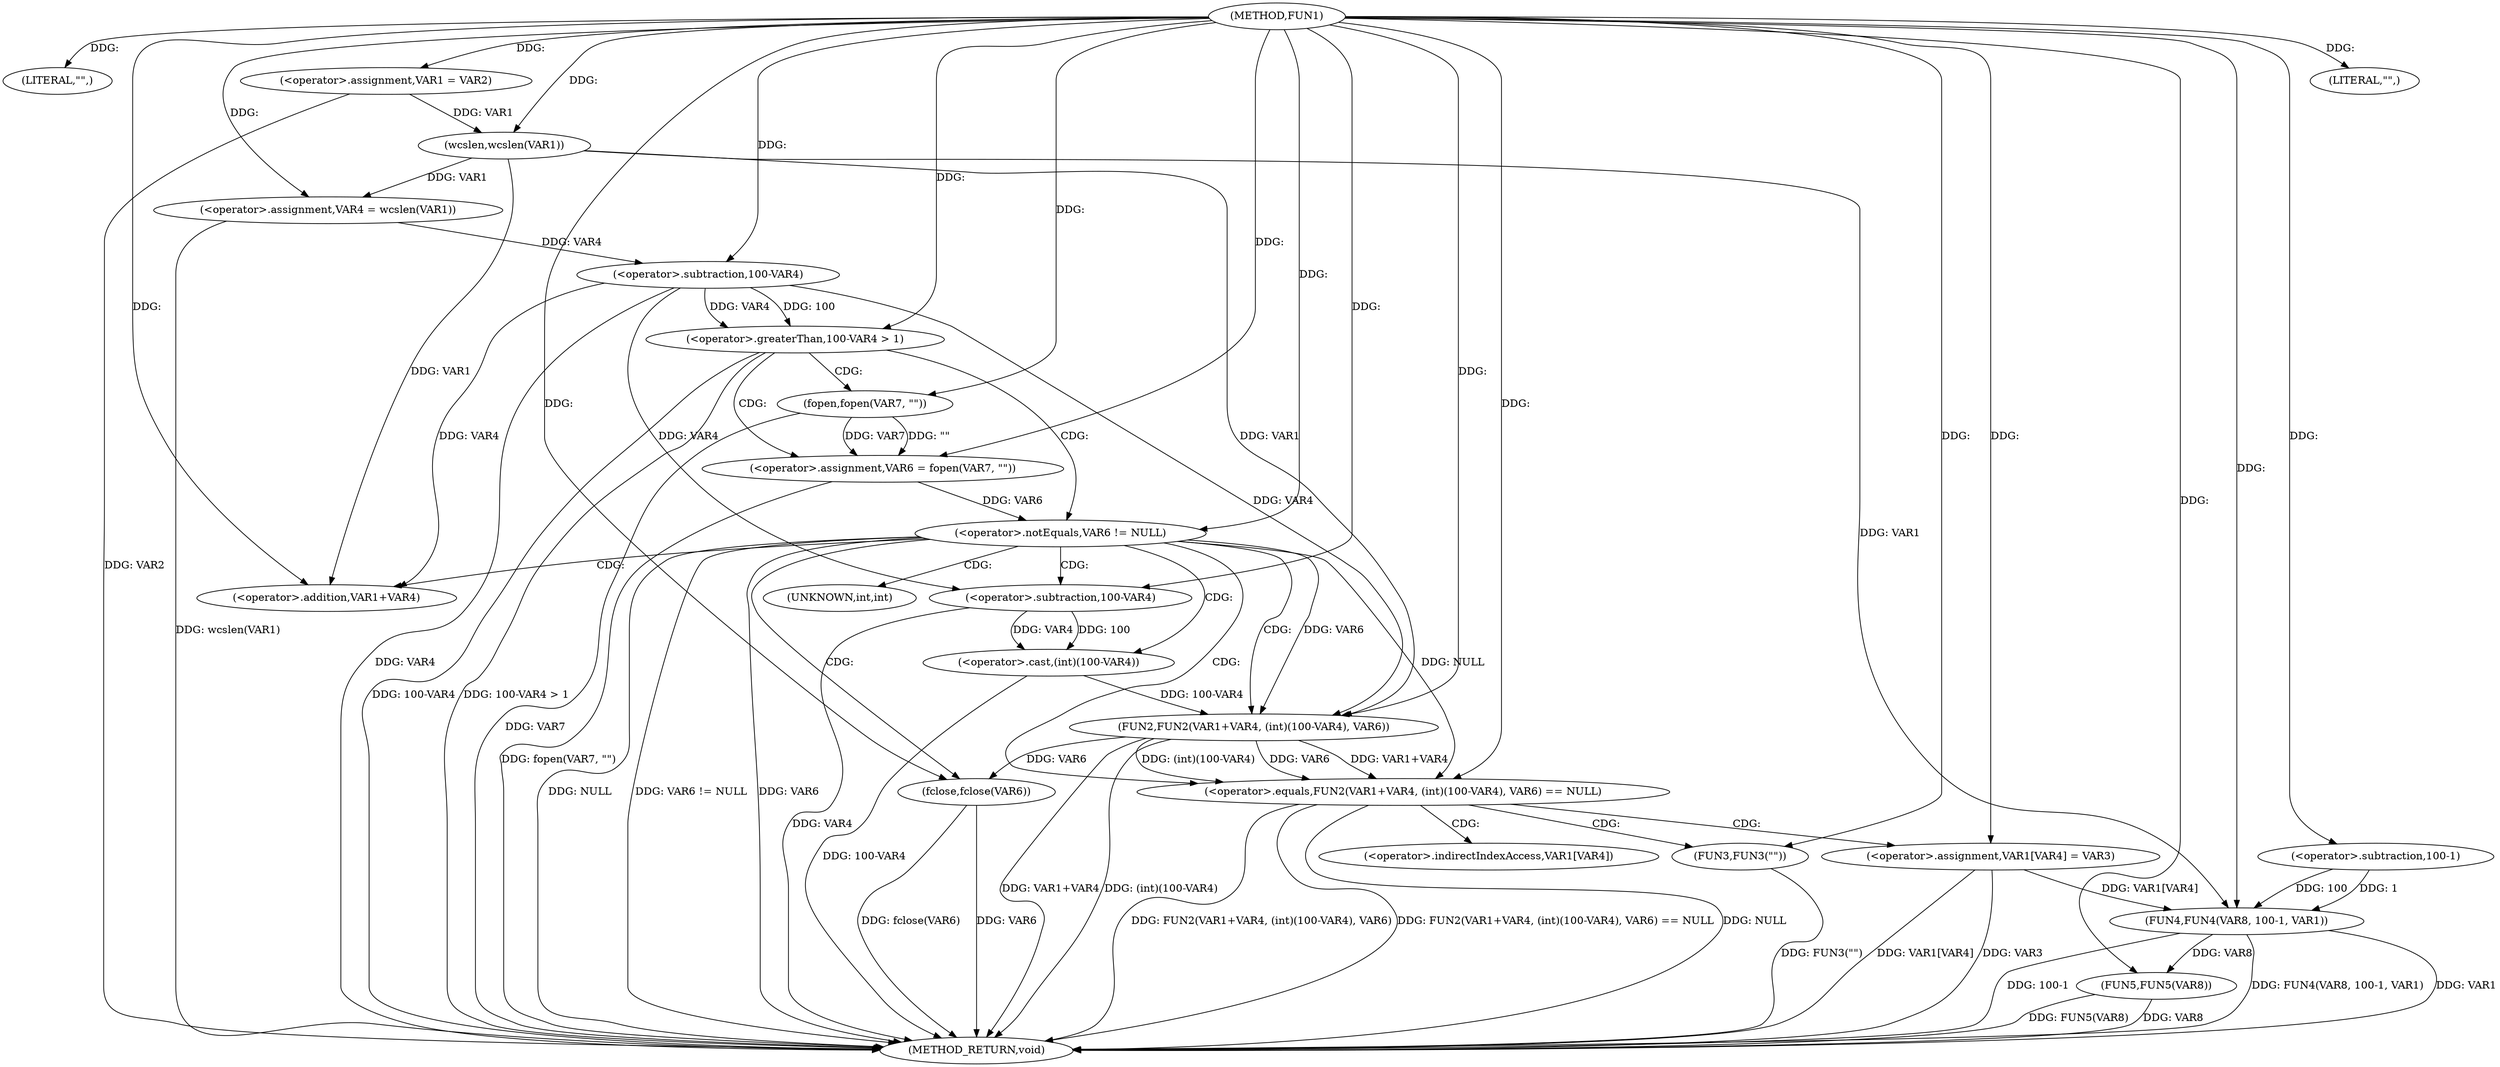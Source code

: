 digraph FUN1 {  
"1000100" [label = "(METHOD,FUN1)" ]
"1000164" [label = "(METHOD_RETURN,void)" ]
"1000103" [label = "(LITERAL,\"\",)" ]
"1000104" [label = "(<operator>.assignment,VAR1 = VAR2)" ]
"1000109" [label = "(<operator>.assignment,VAR4 = wcslen(VAR1))" ]
"1000111" [label = "(wcslen,wcslen(VAR1))" ]
"1000115" [label = "(<operator>.greaterThan,100-VAR4 > 1)" ]
"1000116" [label = "(<operator>.subtraction,100-VAR4)" ]
"1000121" [label = "(<operator>.assignment,VAR6 = fopen(VAR7, \"\"))" ]
"1000123" [label = "(fopen,fopen(VAR7, \"\"))" ]
"1000127" [label = "(<operator>.notEquals,VAR6 != NULL)" ]
"1000132" [label = "(<operator>.equals,FUN2(VAR1+VAR4, (int)(100-VAR4), VAR6) == NULL)" ]
"1000133" [label = "(FUN2,FUN2(VAR1+VAR4, (int)(100-VAR4), VAR6))" ]
"1000134" [label = "(<operator>.addition,VAR1+VAR4)" ]
"1000137" [label = "(<operator>.cast,(int)(100-VAR4))" ]
"1000139" [label = "(<operator>.subtraction,100-VAR4)" ]
"1000145" [label = "(FUN3,FUN3(\"\"))" ]
"1000147" [label = "(<operator>.assignment,VAR1[VAR4] = VAR3)" ]
"1000152" [label = "(fclose,fclose(VAR6))" ]
"1000155" [label = "(LITERAL,\"\",)" ]
"1000156" [label = "(FUN4,FUN4(VAR8, 100-1, VAR1))" ]
"1000158" [label = "(<operator>.subtraction,100-1)" ]
"1000162" [label = "(FUN5,FUN5(VAR8))" ]
"1000138" [label = "(UNKNOWN,int,int)" ]
"1000148" [label = "(<operator>.indirectIndexAccess,VAR1[VAR4])" ]
  "1000147" -> "1000164"  [ label = "DDG: VAR3"] 
  "1000152" -> "1000164"  [ label = "DDG: fclose(VAR6)"] 
  "1000147" -> "1000164"  [ label = "DDG: VAR1[VAR4]"] 
  "1000116" -> "1000164"  [ label = "DDG: VAR4"] 
  "1000132" -> "1000164"  [ label = "DDG: FUN2(VAR1+VAR4, (int)(100-VAR4), VAR6)"] 
  "1000123" -> "1000164"  [ label = "DDG: VAR7"] 
  "1000121" -> "1000164"  [ label = "DDG: fopen(VAR7, \"\")"] 
  "1000132" -> "1000164"  [ label = "DDG: FUN2(VAR1+VAR4, (int)(100-VAR4), VAR6) == NULL"] 
  "1000139" -> "1000164"  [ label = "DDG: VAR4"] 
  "1000137" -> "1000164"  [ label = "DDG: 100-VAR4"] 
  "1000127" -> "1000164"  [ label = "DDG: NULL"] 
  "1000156" -> "1000164"  [ label = "DDG: 100-1"] 
  "1000133" -> "1000164"  [ label = "DDG: VAR1+VAR4"] 
  "1000115" -> "1000164"  [ label = "DDG: 100-VAR4 > 1"] 
  "1000127" -> "1000164"  [ label = "DDG: VAR6 != NULL"] 
  "1000152" -> "1000164"  [ label = "DDG: VAR6"] 
  "1000132" -> "1000164"  [ label = "DDG: NULL"] 
  "1000145" -> "1000164"  [ label = "DDG: FUN3(\"\")"] 
  "1000127" -> "1000164"  [ label = "DDG: VAR6"] 
  "1000156" -> "1000164"  [ label = "DDG: FUN4(VAR8, 100-1, VAR1)"] 
  "1000162" -> "1000164"  [ label = "DDG: VAR8"] 
  "1000162" -> "1000164"  [ label = "DDG: FUN5(VAR8)"] 
  "1000115" -> "1000164"  [ label = "DDG: 100-VAR4"] 
  "1000109" -> "1000164"  [ label = "DDG: wcslen(VAR1)"] 
  "1000156" -> "1000164"  [ label = "DDG: VAR1"] 
  "1000133" -> "1000164"  [ label = "DDG: (int)(100-VAR4)"] 
  "1000104" -> "1000164"  [ label = "DDG: VAR2"] 
  "1000100" -> "1000103"  [ label = "DDG: "] 
  "1000100" -> "1000104"  [ label = "DDG: "] 
  "1000111" -> "1000109"  [ label = "DDG: VAR1"] 
  "1000100" -> "1000109"  [ label = "DDG: "] 
  "1000104" -> "1000111"  [ label = "DDG: VAR1"] 
  "1000100" -> "1000111"  [ label = "DDG: "] 
  "1000116" -> "1000115"  [ label = "DDG: 100"] 
  "1000116" -> "1000115"  [ label = "DDG: VAR4"] 
  "1000100" -> "1000116"  [ label = "DDG: "] 
  "1000109" -> "1000116"  [ label = "DDG: VAR4"] 
  "1000100" -> "1000115"  [ label = "DDG: "] 
  "1000123" -> "1000121"  [ label = "DDG: VAR7"] 
  "1000123" -> "1000121"  [ label = "DDG: \"\""] 
  "1000100" -> "1000121"  [ label = "DDG: "] 
  "1000100" -> "1000123"  [ label = "DDG: "] 
  "1000121" -> "1000127"  [ label = "DDG: VAR6"] 
  "1000100" -> "1000127"  [ label = "DDG: "] 
  "1000133" -> "1000132"  [ label = "DDG: VAR1+VAR4"] 
  "1000133" -> "1000132"  [ label = "DDG: (int)(100-VAR4)"] 
  "1000133" -> "1000132"  [ label = "DDG: VAR6"] 
  "1000111" -> "1000133"  [ label = "DDG: VAR1"] 
  "1000100" -> "1000133"  [ label = "DDG: "] 
  "1000116" -> "1000133"  [ label = "DDG: VAR4"] 
  "1000111" -> "1000134"  [ label = "DDG: VAR1"] 
  "1000100" -> "1000134"  [ label = "DDG: "] 
  "1000116" -> "1000134"  [ label = "DDG: VAR4"] 
  "1000137" -> "1000133"  [ label = "DDG: 100-VAR4"] 
  "1000139" -> "1000137"  [ label = "DDG: 100"] 
  "1000139" -> "1000137"  [ label = "DDG: VAR4"] 
  "1000100" -> "1000139"  [ label = "DDG: "] 
  "1000116" -> "1000139"  [ label = "DDG: VAR4"] 
  "1000127" -> "1000133"  [ label = "DDG: VAR6"] 
  "1000127" -> "1000132"  [ label = "DDG: NULL"] 
  "1000100" -> "1000132"  [ label = "DDG: "] 
  "1000100" -> "1000145"  [ label = "DDG: "] 
  "1000100" -> "1000147"  [ label = "DDG: "] 
  "1000133" -> "1000152"  [ label = "DDG: VAR6"] 
  "1000100" -> "1000152"  [ label = "DDG: "] 
  "1000100" -> "1000155"  [ label = "DDG: "] 
  "1000100" -> "1000156"  [ label = "DDG: "] 
  "1000158" -> "1000156"  [ label = "DDG: 100"] 
  "1000158" -> "1000156"  [ label = "DDG: 1"] 
  "1000100" -> "1000158"  [ label = "DDG: "] 
  "1000147" -> "1000156"  [ label = "DDG: VAR1[VAR4]"] 
  "1000111" -> "1000156"  [ label = "DDG: VAR1"] 
  "1000156" -> "1000162"  [ label = "DDG: VAR8"] 
  "1000100" -> "1000162"  [ label = "DDG: "] 
  "1000115" -> "1000121"  [ label = "CDG: "] 
  "1000115" -> "1000127"  [ label = "CDG: "] 
  "1000115" -> "1000123"  [ label = "CDG: "] 
  "1000127" -> "1000132"  [ label = "CDG: "] 
  "1000127" -> "1000137"  [ label = "CDG: "] 
  "1000127" -> "1000152"  [ label = "CDG: "] 
  "1000127" -> "1000139"  [ label = "CDG: "] 
  "1000127" -> "1000133"  [ label = "CDG: "] 
  "1000127" -> "1000138"  [ label = "CDG: "] 
  "1000127" -> "1000134"  [ label = "CDG: "] 
  "1000132" -> "1000147"  [ label = "CDG: "] 
  "1000132" -> "1000145"  [ label = "CDG: "] 
  "1000132" -> "1000148"  [ label = "CDG: "] 
}
